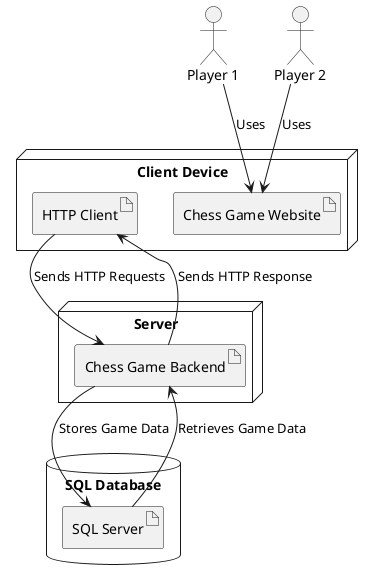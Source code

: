 @startuml

actor player1 as "Player 1"
actor player2 as "Player 2"

node "Client Device" {
    artifact "Chess Game Website" as chess_ui
    artifact "HTTP Client" as client_communication
}

node "Server" {
    artifact "Chess Game Backend" as chess_backend
}

database "SQL Database" {
    artifact "SQL Server" as chess_database
}

player1 --> chess_ui : Uses
player2 --> chess_ui : Uses
client_communication --> chess_backend : Sends HTTP Requests
chess_backend --> chess_database : Stores Game Data
chess_database --> chess_backend : Retrieves Game Data
chess_backend --> client_communication : Sends HTTP Response

@enduml

